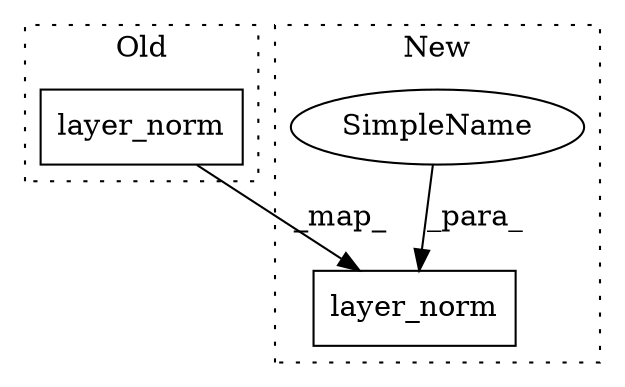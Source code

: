 digraph G {
subgraph cluster0 {
1 [label="layer_norm" a="32" s="2855,2883" l="11,1" shape="box"];
label = "Old";
style="dotted";
}
subgraph cluster1 {
2 [label="layer_norm" a="32" s="2849,2877" l="11,1" shape="box"];
3 [label="SimpleName" a="42" s="" l="" shape="ellipse"];
label = "New";
style="dotted";
}
1 -> 2 [label="_map_"];
3 -> 2 [label="_para_"];
}